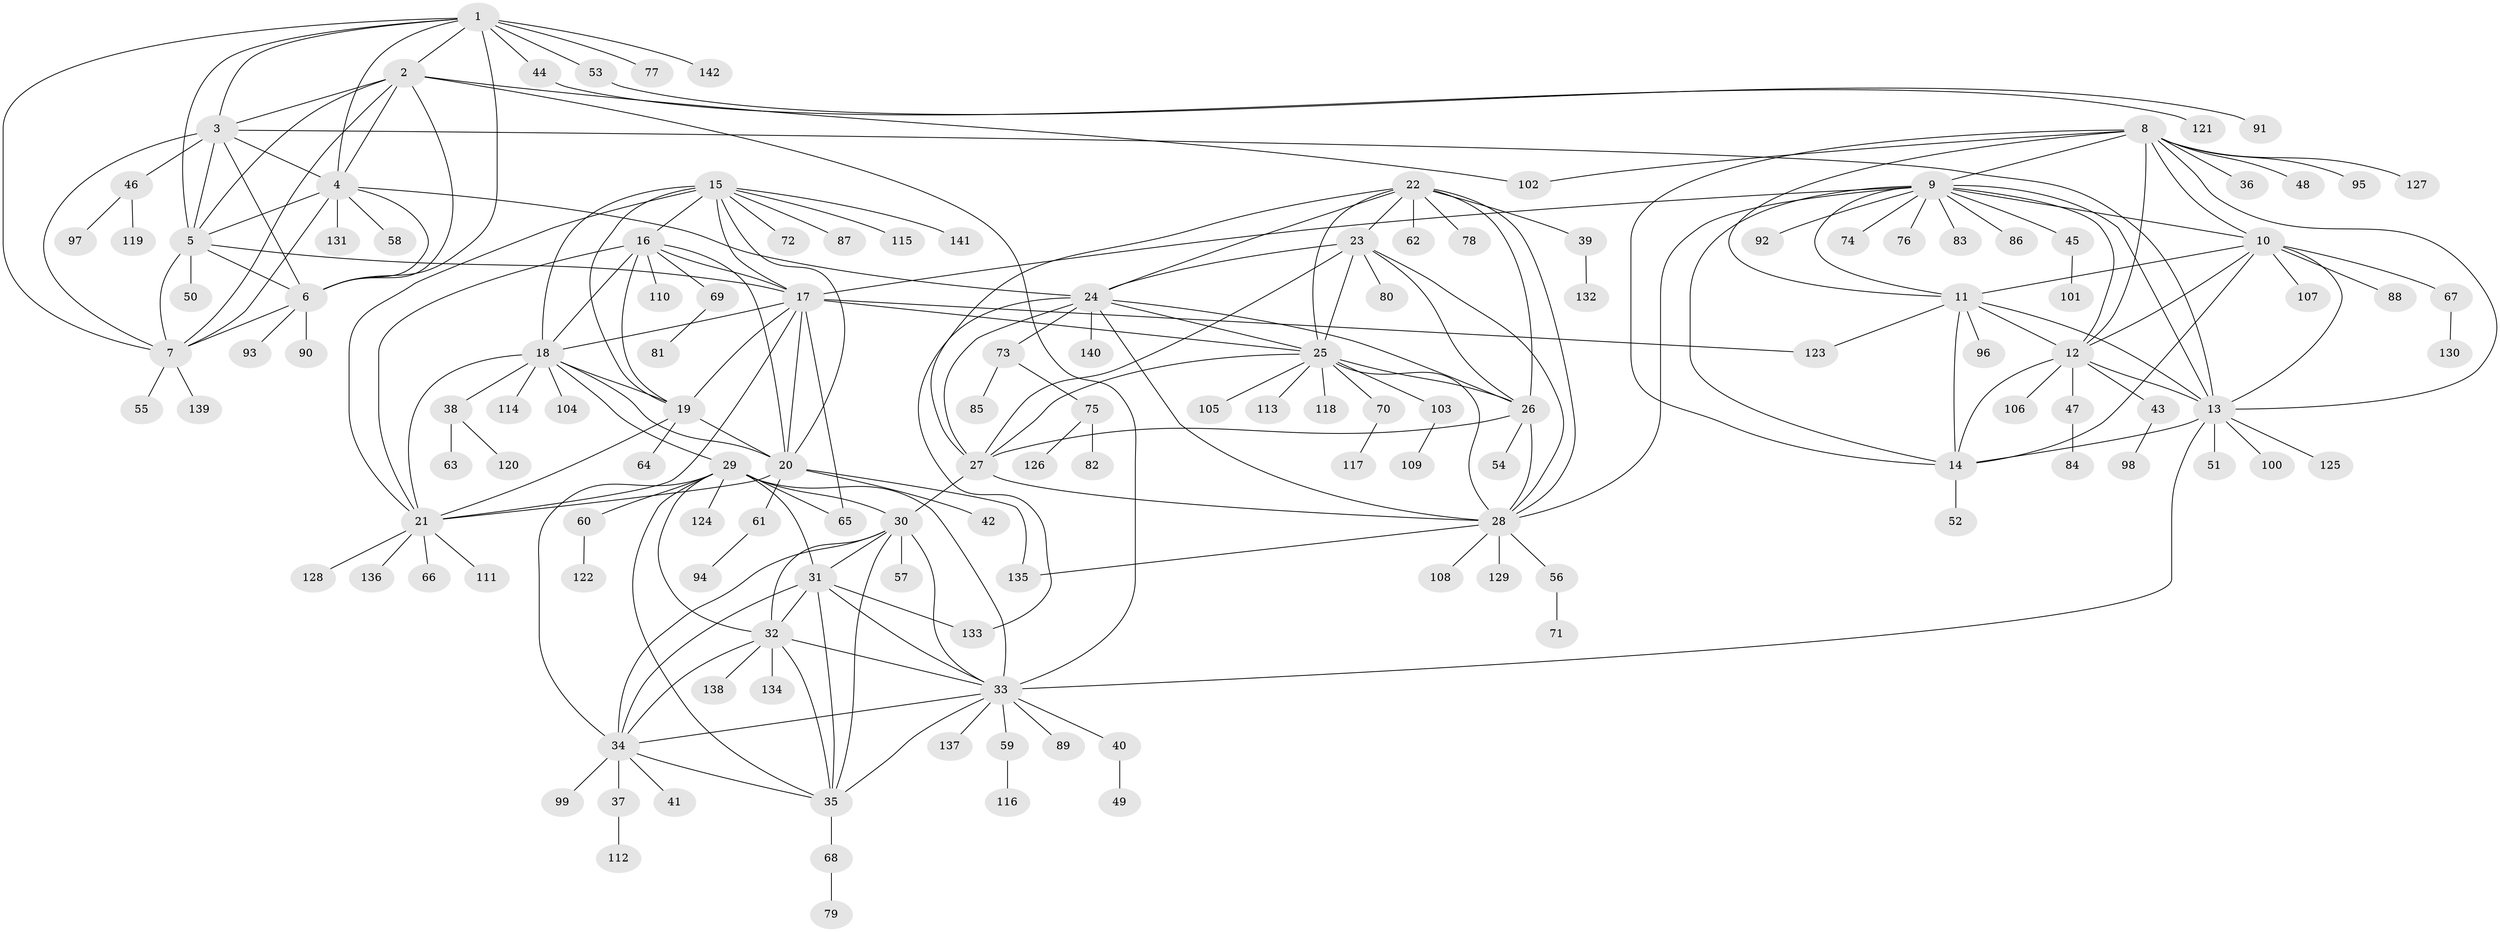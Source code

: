// Generated by graph-tools (version 1.1) at 2025/02/03/09/25 03:02:34]
// undirected, 142 vertices, 227 edges
graph export_dot {
graph [start="1"]
  node [color=gray90,style=filled];
  1;
  2;
  3;
  4;
  5;
  6;
  7;
  8;
  9;
  10;
  11;
  12;
  13;
  14;
  15;
  16;
  17;
  18;
  19;
  20;
  21;
  22;
  23;
  24;
  25;
  26;
  27;
  28;
  29;
  30;
  31;
  32;
  33;
  34;
  35;
  36;
  37;
  38;
  39;
  40;
  41;
  42;
  43;
  44;
  45;
  46;
  47;
  48;
  49;
  50;
  51;
  52;
  53;
  54;
  55;
  56;
  57;
  58;
  59;
  60;
  61;
  62;
  63;
  64;
  65;
  66;
  67;
  68;
  69;
  70;
  71;
  72;
  73;
  74;
  75;
  76;
  77;
  78;
  79;
  80;
  81;
  82;
  83;
  84;
  85;
  86;
  87;
  88;
  89;
  90;
  91;
  92;
  93;
  94;
  95;
  96;
  97;
  98;
  99;
  100;
  101;
  102;
  103;
  104;
  105;
  106;
  107;
  108;
  109;
  110;
  111;
  112;
  113;
  114;
  115;
  116;
  117;
  118;
  119;
  120;
  121;
  122;
  123;
  124;
  125;
  126;
  127;
  128;
  129;
  130;
  131;
  132;
  133;
  134;
  135;
  136;
  137;
  138;
  139;
  140;
  141;
  142;
  1 -- 2;
  1 -- 3;
  1 -- 4;
  1 -- 5;
  1 -- 6;
  1 -- 7;
  1 -- 44;
  1 -- 53;
  1 -- 77;
  1 -- 142;
  2 -- 3;
  2 -- 4;
  2 -- 5;
  2 -- 6;
  2 -- 7;
  2 -- 33;
  2 -- 102;
  3 -- 4;
  3 -- 5;
  3 -- 6;
  3 -- 7;
  3 -- 13;
  3 -- 46;
  4 -- 5;
  4 -- 6;
  4 -- 7;
  4 -- 24;
  4 -- 58;
  4 -- 131;
  5 -- 6;
  5 -- 7;
  5 -- 17;
  5 -- 50;
  6 -- 7;
  6 -- 90;
  6 -- 93;
  7 -- 55;
  7 -- 139;
  8 -- 9;
  8 -- 10;
  8 -- 11;
  8 -- 12;
  8 -- 13;
  8 -- 14;
  8 -- 36;
  8 -- 48;
  8 -- 95;
  8 -- 102;
  8 -- 127;
  9 -- 10;
  9 -- 11;
  9 -- 12;
  9 -- 13;
  9 -- 14;
  9 -- 17;
  9 -- 28;
  9 -- 45;
  9 -- 74;
  9 -- 76;
  9 -- 83;
  9 -- 86;
  9 -- 92;
  10 -- 11;
  10 -- 12;
  10 -- 13;
  10 -- 14;
  10 -- 67;
  10 -- 88;
  10 -- 107;
  11 -- 12;
  11 -- 13;
  11 -- 14;
  11 -- 96;
  11 -- 123;
  12 -- 13;
  12 -- 14;
  12 -- 43;
  12 -- 47;
  12 -- 106;
  13 -- 14;
  13 -- 33;
  13 -- 51;
  13 -- 100;
  13 -- 125;
  14 -- 52;
  15 -- 16;
  15 -- 17;
  15 -- 18;
  15 -- 19;
  15 -- 20;
  15 -- 21;
  15 -- 72;
  15 -- 87;
  15 -- 115;
  15 -- 141;
  16 -- 17;
  16 -- 18;
  16 -- 19;
  16 -- 20;
  16 -- 21;
  16 -- 69;
  16 -- 110;
  17 -- 18;
  17 -- 19;
  17 -- 20;
  17 -- 21;
  17 -- 25;
  17 -- 65;
  17 -- 123;
  18 -- 19;
  18 -- 20;
  18 -- 21;
  18 -- 29;
  18 -- 38;
  18 -- 104;
  18 -- 114;
  19 -- 20;
  19 -- 21;
  19 -- 64;
  20 -- 21;
  20 -- 42;
  20 -- 61;
  20 -- 135;
  21 -- 66;
  21 -- 111;
  21 -- 128;
  21 -- 136;
  22 -- 23;
  22 -- 24;
  22 -- 25;
  22 -- 26;
  22 -- 27;
  22 -- 28;
  22 -- 39;
  22 -- 62;
  22 -- 78;
  23 -- 24;
  23 -- 25;
  23 -- 26;
  23 -- 27;
  23 -- 28;
  23 -- 80;
  24 -- 25;
  24 -- 26;
  24 -- 27;
  24 -- 28;
  24 -- 73;
  24 -- 133;
  24 -- 140;
  25 -- 26;
  25 -- 27;
  25 -- 28;
  25 -- 70;
  25 -- 103;
  25 -- 105;
  25 -- 113;
  25 -- 118;
  26 -- 27;
  26 -- 28;
  26 -- 54;
  27 -- 28;
  27 -- 30;
  28 -- 56;
  28 -- 108;
  28 -- 129;
  28 -- 135;
  29 -- 30;
  29 -- 31;
  29 -- 32;
  29 -- 33;
  29 -- 34;
  29 -- 35;
  29 -- 60;
  29 -- 65;
  29 -- 124;
  30 -- 31;
  30 -- 32;
  30 -- 33;
  30 -- 34;
  30 -- 35;
  30 -- 57;
  31 -- 32;
  31 -- 33;
  31 -- 34;
  31 -- 35;
  31 -- 133;
  32 -- 33;
  32 -- 34;
  32 -- 35;
  32 -- 134;
  32 -- 138;
  33 -- 34;
  33 -- 35;
  33 -- 40;
  33 -- 59;
  33 -- 89;
  33 -- 137;
  34 -- 35;
  34 -- 37;
  34 -- 41;
  34 -- 99;
  35 -- 68;
  37 -- 112;
  38 -- 63;
  38 -- 120;
  39 -- 132;
  40 -- 49;
  43 -- 98;
  44 -- 121;
  45 -- 101;
  46 -- 97;
  46 -- 119;
  47 -- 84;
  53 -- 91;
  56 -- 71;
  59 -- 116;
  60 -- 122;
  61 -- 94;
  67 -- 130;
  68 -- 79;
  69 -- 81;
  70 -- 117;
  73 -- 75;
  73 -- 85;
  75 -- 82;
  75 -- 126;
  103 -- 109;
}
